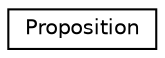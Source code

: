digraph "Graphical Class Hierarchy"
{
 // LATEX_PDF_SIZE
  edge [fontname="Helvetica",fontsize="10",labelfontname="Helvetica",labelfontsize="10"];
  node [fontname="Helvetica",fontsize="10",shape=record];
  rankdir="LR";
  Node0 [label="Proposition",height=0.2,width=0.4,color="black", fillcolor="white", style="filled",URL="$struct_proposition.html"];
}
